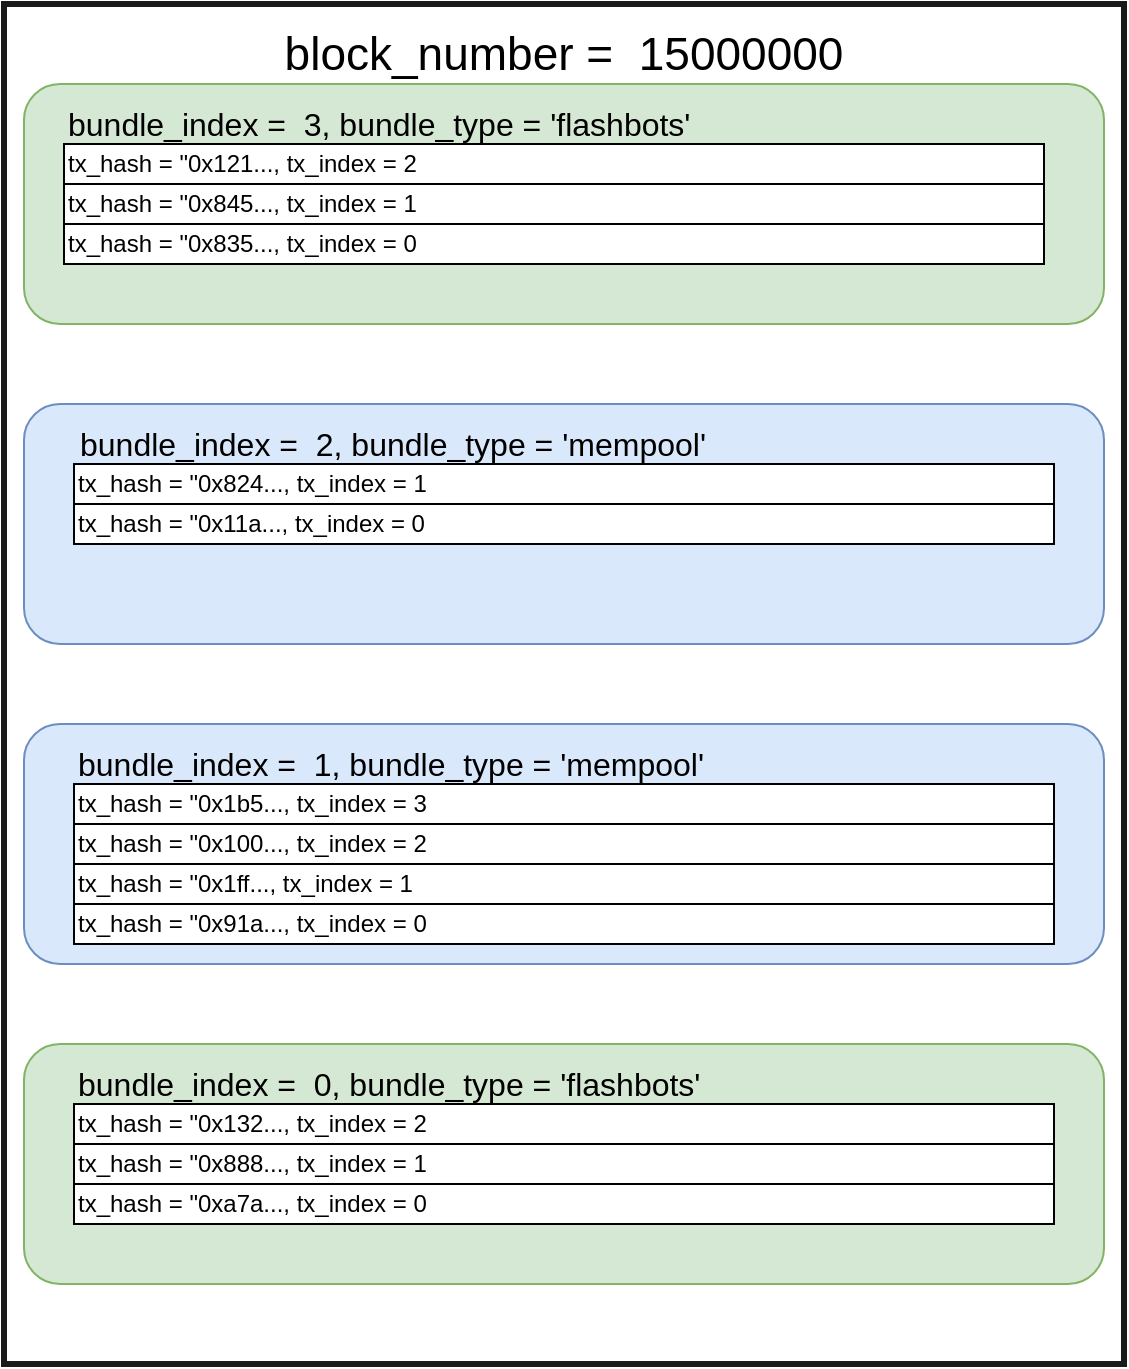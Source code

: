 <mxfile version="24.7.1" type="device">
  <diagram name="Page-1" id="SQ4E3G7dkNbU6KlDDa8O">
    <mxGraphModel dx="1434" dy="780" grid="1" gridSize="10" guides="1" tooltips="1" connect="1" arrows="1" fold="1" page="1" pageScale="1" pageWidth="850" pageHeight="1100" math="0" shadow="0">
      <root>
        <mxCell id="0" />
        <mxCell id="1" parent="0" />
        <mxCell id="PzN-DA0c4Yx9mm5Ohcgm-2" value="" style="rounded=0;whiteSpace=wrap;html=1;strokeWidth=3;strokeColor=#1A1A1A;" vertex="1" parent="1">
          <mxGeometry x="140" y="40" width="560" height="680" as="geometry" />
        </mxCell>
        <mxCell id="PzN-DA0c4Yx9mm5Ohcgm-6" value="" style="rounded=1;whiteSpace=wrap;html=1;fillColor=#d5e8d4;strokeColor=#82b366;" vertex="1" parent="1">
          <mxGeometry x="150" y="80" width="540" height="120" as="geometry" />
        </mxCell>
        <mxCell id="PzN-DA0c4Yx9mm5Ohcgm-7" value="block_number =&amp;nbsp; 15000000" style="text;html=1;align=center;verticalAlign=middle;whiteSpace=wrap;rounded=0;strokeWidth=3;fontSize=23;" vertex="1" parent="1">
          <mxGeometry x="160" y="50" width="520" height="30" as="geometry" />
        </mxCell>
        <mxCell id="PzN-DA0c4Yx9mm5Ohcgm-8" value="" style="rounded=1;whiteSpace=wrap;html=1;fillColor=#dae8fc;strokeColor=#6c8ebf;" vertex="1" parent="1">
          <mxGeometry x="150" y="240" width="540" height="120" as="geometry" />
        </mxCell>
        <mxCell id="PzN-DA0c4Yx9mm5Ohcgm-9" value="" style="rounded=1;whiteSpace=wrap;html=1;fillColor=#dae8fc;strokeColor=#6c8ebf;" vertex="1" parent="1">
          <mxGeometry x="150" y="400" width="540" height="120" as="geometry" />
        </mxCell>
        <mxCell id="PzN-DA0c4Yx9mm5Ohcgm-10" value="" style="rounded=1;whiteSpace=wrap;html=1;fillColor=#d5e8d4;strokeColor=#82b366;" vertex="1" parent="1">
          <mxGeometry x="150" y="560" width="540" height="120" as="geometry" />
        </mxCell>
        <mxCell id="PzN-DA0c4Yx9mm5Ohcgm-11" value="bundle_index =&amp;nbsp; 3, bundle_type = &#39;flashbots&#39;" style="text;html=1;align=left;verticalAlign=middle;whiteSpace=wrap;rounded=0;strokeWidth=3;fontSize=16;" vertex="1" parent="1">
          <mxGeometry x="170" y="80" width="320" height="40" as="geometry" />
        </mxCell>
        <mxCell id="PzN-DA0c4Yx9mm5Ohcgm-15" value="tx_hash = &quot;0x121..., tx_index = 2" style="rounded=0;whiteSpace=wrap;html=1;align=left;" vertex="1" parent="1">
          <mxGeometry x="170" y="110" width="490" height="20" as="geometry" />
        </mxCell>
        <mxCell id="PzN-DA0c4Yx9mm5Ohcgm-16" value="&lt;span style=&quot;&quot;&gt;tx_hash = &quot;0x845..., tx_index = 1&lt;/span&gt;" style="rounded=0;whiteSpace=wrap;html=1;align=left;" vertex="1" parent="1">
          <mxGeometry x="170" y="130" width="490" height="20" as="geometry" />
        </mxCell>
        <mxCell id="PzN-DA0c4Yx9mm5Ohcgm-17" value="&lt;span style=&quot;&quot;&gt;tx_hash = &quot;0x835..., tx_index = 0&lt;/span&gt;" style="rounded=0;whiteSpace=wrap;html=1;align=left;" vertex="1" parent="1">
          <mxGeometry x="170" y="150" width="490" height="20" as="geometry" />
        </mxCell>
        <mxCell id="PzN-DA0c4Yx9mm5Ohcgm-18" value="&lt;span style=&quot;&quot;&gt;tx_hash = &quot;0x824..., tx_index = 1&lt;/span&gt;" style="rounded=0;whiteSpace=wrap;html=1;align=left;" vertex="1" parent="1">
          <mxGeometry x="175" y="270" width="490" height="20" as="geometry" />
        </mxCell>
        <mxCell id="PzN-DA0c4Yx9mm5Ohcgm-19" value="&lt;span style=&quot;&quot;&gt;tx_hash = &quot;0x11a..., tx_index = 0&lt;/span&gt;" style="rounded=0;whiteSpace=wrap;html=1;align=left;" vertex="1" parent="1">
          <mxGeometry x="175" y="290" width="490" height="20" as="geometry" />
        </mxCell>
        <mxCell id="PzN-DA0c4Yx9mm5Ohcgm-25" value="bundle_index =&amp;nbsp; 2, bundle_type = &#39;mempool&#39;" style="text;html=1;align=left;verticalAlign=middle;whiteSpace=wrap;rounded=0;strokeWidth=3;fontSize=16;" vertex="1" parent="1">
          <mxGeometry x="176" y="240" width="320" height="40" as="geometry" />
        </mxCell>
        <mxCell id="PzN-DA0c4Yx9mm5Ohcgm-26" value="bundle_index =&amp;nbsp; 1, bundle_type = &#39;mempool&#39;" style="text;html=1;align=left;verticalAlign=middle;whiteSpace=wrap;rounded=0;strokeWidth=3;fontSize=16;" vertex="1" parent="1">
          <mxGeometry x="175" y="400" width="320" height="40" as="geometry" />
        </mxCell>
        <mxCell id="PzN-DA0c4Yx9mm5Ohcgm-27" value="bundle_index =&amp;nbsp; 0, bundle_type = &#39;flashbots&#39;" style="text;html=1;align=left;verticalAlign=middle;whiteSpace=wrap;rounded=0;strokeWidth=3;fontSize=16;" vertex="1" parent="1">
          <mxGeometry x="175" y="560" width="320" height="40" as="geometry" />
        </mxCell>
        <mxCell id="PzN-DA0c4Yx9mm5Ohcgm-30" value="&lt;span style=&quot;&quot;&gt;tx_hash = &quot;0x1b5..., tx_index = 3&lt;/span&gt;" style="rounded=0;whiteSpace=wrap;html=1;align=left;" vertex="1" parent="1">
          <mxGeometry x="175" y="430" width="490" height="20" as="geometry" />
        </mxCell>
        <mxCell id="PzN-DA0c4Yx9mm5Ohcgm-31" value="&lt;span style=&quot;&quot;&gt;tx_hash = &quot;0x100..., tx_index = 2&lt;/span&gt;" style="rounded=0;whiteSpace=wrap;html=1;align=left;" vertex="1" parent="1">
          <mxGeometry x="175" y="450" width="490" height="20" as="geometry" />
        </mxCell>
        <mxCell id="PzN-DA0c4Yx9mm5Ohcgm-32" value="&lt;span style=&quot;&quot;&gt;tx_hash = &quot;0x1ff..., tx_index = 1&lt;/span&gt;" style="rounded=0;whiteSpace=wrap;html=1;align=left;" vertex="1" parent="1">
          <mxGeometry x="175" y="470" width="490" height="20" as="geometry" />
        </mxCell>
        <mxCell id="PzN-DA0c4Yx9mm5Ohcgm-33" value="&lt;span style=&quot;&quot;&gt;tx_hash = &quot;0x91a..., tx_index = 0&lt;/span&gt;" style="rounded=0;whiteSpace=wrap;html=1;align=left;" vertex="1" parent="1">
          <mxGeometry x="175" y="490" width="490" height="20" as="geometry" />
        </mxCell>
        <mxCell id="PzN-DA0c4Yx9mm5Ohcgm-34" value="&lt;span style=&quot;&quot;&gt;tx_hash = &quot;0x132..., tx_index = 2&lt;/span&gt;" style="rounded=0;whiteSpace=wrap;html=1;align=left;" vertex="1" parent="1">
          <mxGeometry x="175" y="590" width="490" height="20" as="geometry" />
        </mxCell>
        <mxCell id="PzN-DA0c4Yx9mm5Ohcgm-35" value="&lt;span style=&quot;&quot;&gt;tx_hash = &quot;0x888..., tx_index = 1&lt;/span&gt;" style="rounded=0;whiteSpace=wrap;html=1;align=left;" vertex="1" parent="1">
          <mxGeometry x="175" y="610" width="490" height="20" as="geometry" />
        </mxCell>
        <mxCell id="PzN-DA0c4Yx9mm5Ohcgm-36" value="&lt;span style=&quot;&quot;&gt;tx_hash = &quot;0xa7a..., tx_index = 0&lt;/span&gt;" style="rounded=0;whiteSpace=wrap;html=1;align=left;" vertex="1" parent="1">
          <mxGeometry x="175" y="630" width="490" height="20" as="geometry" />
        </mxCell>
      </root>
    </mxGraphModel>
  </diagram>
</mxfile>
